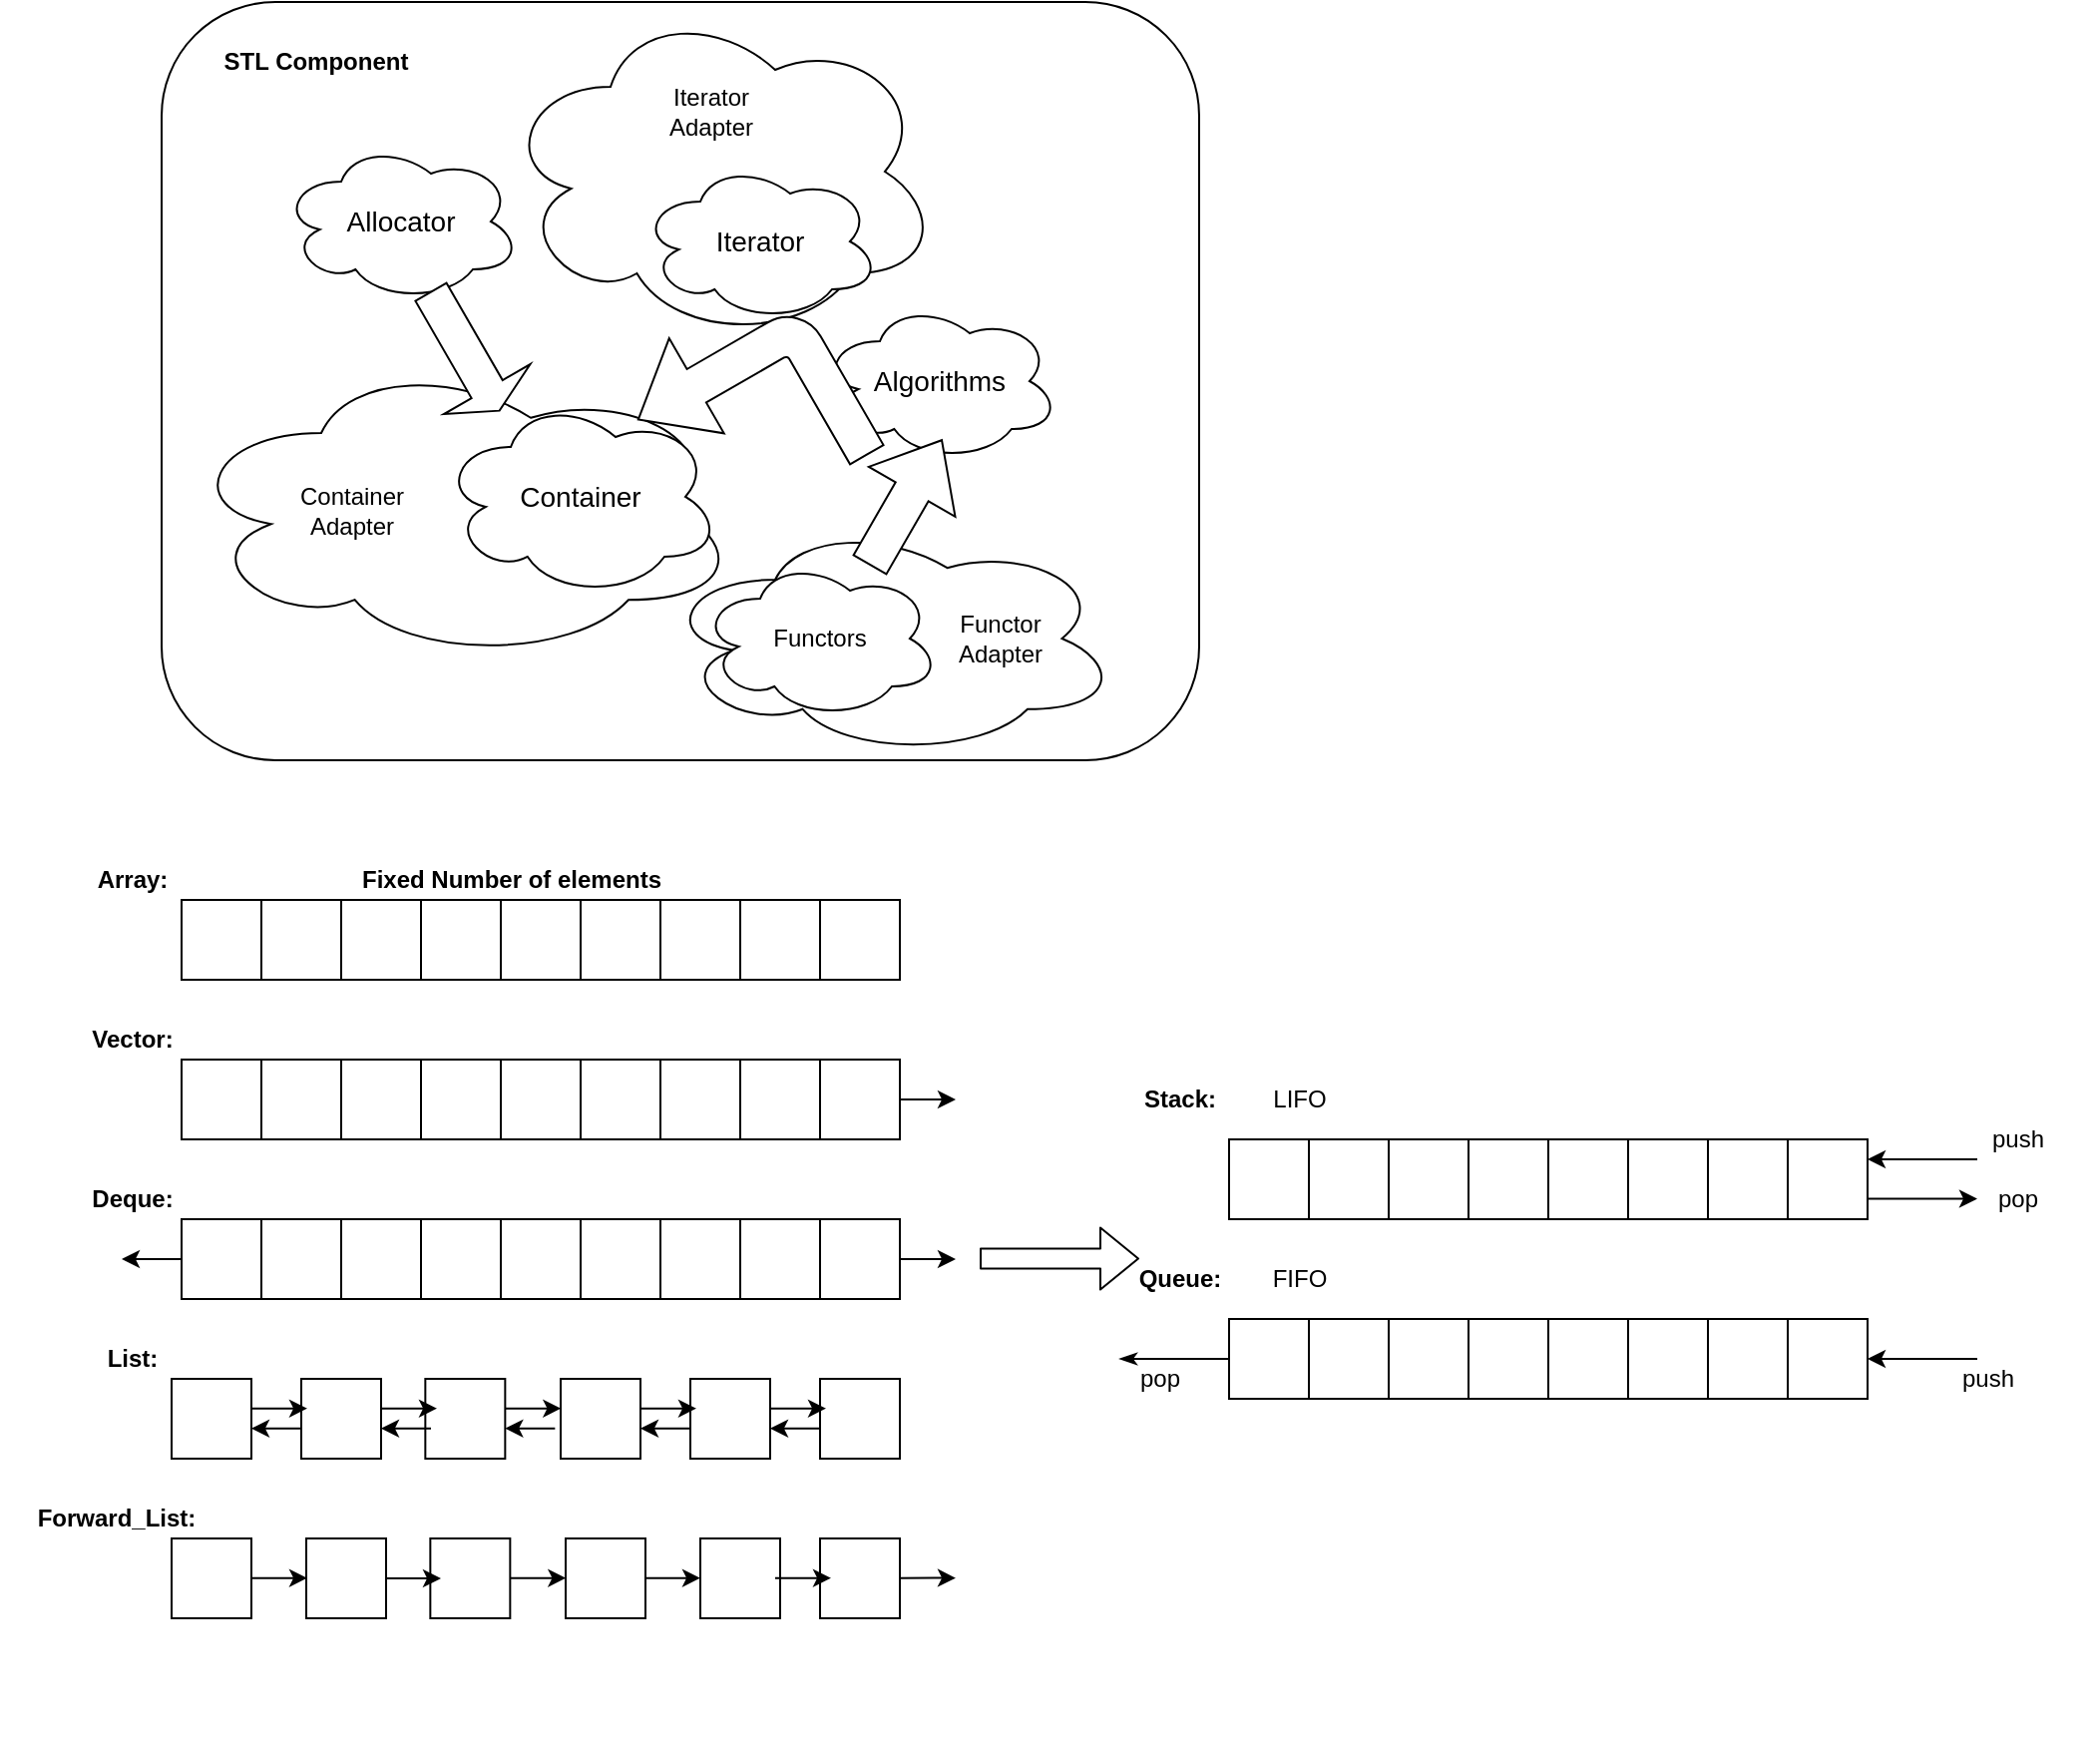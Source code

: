 <mxfile version="13.0.3" type="device"><diagram id="p9iQsrHUr8cOM8Td--BD" name="Page-1"><mxGraphModel dx="1185" dy="680" grid="1" gridSize="10" guides="1" tooltips="1" connect="1" arrows="1" fold="1" page="1" pageScale="1" pageWidth="850" pageHeight="1100" math="0" shadow="0"><root><mxCell id="0"/><mxCell id="1" parent="0"/><mxCell id="2HLlJAfCvkjB3-371TdX-143" value="" style="whiteSpace=wrap;html=1;strokeColor=#FFFFFF;" vertex="1" parent="1"><mxGeometry x="30" y="590" width="1050" height="470" as="geometry"/></mxCell><mxCell id="4HQBpeaC9YouqP2yK7hM-25" value="" style="whiteSpace=wrap;html=1;rounded=1;" parent="1" vertex="1"><mxGeometry x="110" y="190" width="520" height="380" as="geometry"/></mxCell><mxCell id="4HQBpeaC9YouqP2yK7hM-23" value="" style="ellipse;shape=cloud;whiteSpace=wrap;html=1;rounded=1;" parent="1" vertex="1"><mxGeometry x="280" y="190" width="220" height="170" as="geometry"/></mxCell><mxCell id="4HQBpeaC9YouqP2yK7hM-21" value="" style="ellipse;shape=cloud;whiteSpace=wrap;html=1;rounded=1;" parent="1" vertex="1"><mxGeometry x="360" y="450" width="230" height="118" as="geometry"/></mxCell><mxCell id="4HQBpeaC9YouqP2yK7hM-19" value="" style="ellipse;shape=cloud;whiteSpace=wrap;html=1;rounded=1;" parent="1" vertex="1"><mxGeometry x="120" y="367.99" width="280" height="152.01" as="geometry"/></mxCell><mxCell id="4HQBpeaC9YouqP2yK7hM-1" value="&lt;font style=&quot;font-size: 14px&quot;&gt;Allocator&lt;/font&gt;" style="ellipse;shape=cloud;whiteSpace=wrap;html=1;" parent="1" vertex="1"><mxGeometry x="170" y="260" width="120" height="80" as="geometry"/></mxCell><mxCell id="4HQBpeaC9YouqP2yK7hM-2" value="&lt;font style=&quot;font-size: 14px&quot;&gt;Iterator&lt;/font&gt;" style="ellipse;shape=cloud;whiteSpace=wrap;html=1;" parent="1" vertex="1"><mxGeometry x="350" y="270" width="120" height="80" as="geometry"/></mxCell><mxCell id="4HQBpeaC9YouqP2yK7hM-4" value="&lt;font style=&quot;font-size: 14px&quot;&gt;Container&lt;/font&gt;" style="ellipse;shape=cloud;whiteSpace=wrap;html=1;" parent="1" vertex="1"><mxGeometry x="250" y="387.99" width="140" height="100" as="geometry"/></mxCell><mxCell id="4HQBpeaC9YouqP2yK7hM-5" value="&lt;font style=&quot;font-size: 14px&quot;&gt;Algorithms&lt;/font&gt;" style="ellipse;shape=cloud;whiteSpace=wrap;html=1;" parent="1" vertex="1"><mxGeometry x="440" y="340" width="120" height="80" as="geometry"/></mxCell><mxCell id="4HQBpeaC9YouqP2yK7hM-6" value="Functors" style="ellipse;shape=cloud;whiteSpace=wrap;html=1;" parent="1" vertex="1"><mxGeometry x="380" y="469" width="120" height="80" as="geometry"/></mxCell><mxCell id="4HQBpeaC9YouqP2yK7hM-7" value="" style="html=1;shadow=0;dashed=0;align=center;verticalAlign=middle;shape=mxgraph.arrows2.arrow;dy=0.64;dx=12.47;direction=south;notch=0;rotation=-30;" parent="1" vertex="1"><mxGeometry x="237.17" y="330.76" width="50" height="68.66" as="geometry"/></mxCell><mxCell id="4HQBpeaC9YouqP2yK7hM-15" value="" style="html=1;shadow=0;dashed=0;align=center;verticalAlign=middle;shape=mxgraph.arrows2.arrow;dy=0.62;dx=29.82;direction=south;notch=0;rotation=-150;" parent="1" vertex="1"><mxGeometry x="458" y="404.77" width="50" height="72.01" as="geometry"/></mxCell><mxCell id="4HQBpeaC9YouqP2yK7hM-18" value="" style="html=1;shadow=0;dashed=0;align=center;verticalAlign=middle;shape=mxgraph.arrows2.bendArrow;dy=9.66;dx=33.72;notch=0;arrowHead=55;rounded=1;direction=west;flipV=1;rotation=-30;" parent="1" vertex="1"><mxGeometry x="353.47" y="343.71" width="100" height="100" as="geometry"/></mxCell><mxCell id="4HQBpeaC9YouqP2yK7hM-20" value="Container&lt;br&gt;Adapter" style="text;html=1;align=center;verticalAlign=middle;resizable=0;points=[];autosize=1;" parent="1" vertex="1"><mxGeometry x="170" y="430" width="70" height="30" as="geometry"/></mxCell><mxCell id="4HQBpeaC9YouqP2yK7hM-22" value="Functor&lt;br&gt;Adapter" style="text;html=1;align=center;verticalAlign=middle;resizable=0;points=[];autosize=1;" parent="1" vertex="1"><mxGeometry x="500" y="494" width="60" height="30" as="geometry"/></mxCell><mxCell id="4HQBpeaC9YouqP2yK7hM-24" value="Iterator&lt;br&gt;Adapter" style="text;html=1;align=center;verticalAlign=middle;resizable=0;points=[];autosize=1;" parent="1" vertex="1"><mxGeometry x="355" y="230" width="60" height="30" as="geometry"/></mxCell><mxCell id="4HQBpeaC9YouqP2yK7hM-26" value="&lt;b&gt;STL Component&lt;/b&gt;" style="text;html=1;align=center;verticalAlign=middle;resizable=0;points=[];autosize=1;" parent="1" vertex="1"><mxGeometry x="132.17" y="210" width="110" height="20" as="geometry"/></mxCell><mxCell id="2HLlJAfCvkjB3-371TdX-1" value="" style="rounded=0;whiteSpace=wrap;html=1;" vertex="1" parent="1"><mxGeometry x="120" y="640" width="360" height="40" as="geometry"/></mxCell><mxCell id="2HLlJAfCvkjB3-371TdX-2" value="" style="rounded=0;whiteSpace=wrap;html=1;" vertex="1" parent="1"><mxGeometry x="120" y="640" width="40" height="40" as="geometry"/></mxCell><mxCell id="2HLlJAfCvkjB3-371TdX-3" value="" style="rounded=0;whiteSpace=wrap;html=1;" vertex="1" parent="1"><mxGeometry x="160" y="640" width="40" height="40" as="geometry"/></mxCell><mxCell id="2HLlJAfCvkjB3-371TdX-4" value="" style="rounded=0;whiteSpace=wrap;html=1;" vertex="1" parent="1"><mxGeometry x="200" y="640" width="40" height="40" as="geometry"/></mxCell><mxCell id="2HLlJAfCvkjB3-371TdX-5" value="" style="rounded=0;whiteSpace=wrap;html=1;" vertex="1" parent="1"><mxGeometry x="240" y="640" width="40" height="40" as="geometry"/></mxCell><mxCell id="2HLlJAfCvkjB3-371TdX-6" value="" style="rounded=0;whiteSpace=wrap;html=1;" vertex="1" parent="1"><mxGeometry x="280" y="640" width="40" height="40" as="geometry"/></mxCell><mxCell id="2HLlJAfCvkjB3-371TdX-7" value="" style="rounded=0;whiteSpace=wrap;html=1;" vertex="1" parent="1"><mxGeometry x="320" y="640" width="40" height="40" as="geometry"/></mxCell><mxCell id="2HLlJAfCvkjB3-371TdX-8" value="" style="rounded=0;whiteSpace=wrap;html=1;" vertex="1" parent="1"><mxGeometry x="360" y="640" width="40" height="40" as="geometry"/></mxCell><mxCell id="2HLlJAfCvkjB3-371TdX-9" value="" style="rounded=0;whiteSpace=wrap;html=1;" vertex="1" parent="1"><mxGeometry x="400" y="640" width="40" height="40" as="geometry"/></mxCell><mxCell id="2HLlJAfCvkjB3-371TdX-10" value="" style="rounded=0;whiteSpace=wrap;html=1;" vertex="1" parent="1"><mxGeometry x="440" y="640" width="40" height="40" as="geometry"/></mxCell><mxCell id="2HLlJAfCvkjB3-371TdX-11" value="&lt;b&gt;Array:&lt;/b&gt;" style="text;html=1;align=center;verticalAlign=middle;resizable=0;points=[];autosize=1;" vertex="1" parent="1"><mxGeometry x="70" y="620" width="50" height="20" as="geometry"/></mxCell><mxCell id="2HLlJAfCvkjB3-371TdX-12" value="&lt;b&gt;Fixed Number of elements&lt;/b&gt;" style="text;html=1;align=center;verticalAlign=middle;resizable=0;points=[];autosize=1;" vertex="1" parent="1"><mxGeometry x="200" y="620" width="170" height="20" as="geometry"/></mxCell><mxCell id="2HLlJAfCvkjB3-371TdX-13" value="&lt;b&gt;Vector:&lt;/b&gt;" style="text;html=1;align=center;verticalAlign=middle;resizable=0;points=[];autosize=1;" vertex="1" parent="1"><mxGeometry x="65" y="700" width="60" height="20" as="geometry"/></mxCell><mxCell id="2HLlJAfCvkjB3-371TdX-14" value="" style="rounded=0;whiteSpace=wrap;html=1;" vertex="1" parent="1"><mxGeometry x="120" y="720" width="320" height="40" as="geometry"/></mxCell><mxCell id="2HLlJAfCvkjB3-371TdX-15" value="" style="rounded=0;whiteSpace=wrap;html=1;" vertex="1" parent="1"><mxGeometry x="120" y="720" width="40" height="40" as="geometry"/></mxCell><mxCell id="2HLlJAfCvkjB3-371TdX-16" value="" style="rounded=0;whiteSpace=wrap;html=1;" vertex="1" parent="1"><mxGeometry x="160" y="720" width="40" height="40" as="geometry"/></mxCell><mxCell id="2HLlJAfCvkjB3-371TdX-17" value="" style="rounded=0;whiteSpace=wrap;html=1;" vertex="1" parent="1"><mxGeometry x="200" y="720" width="40" height="40" as="geometry"/></mxCell><mxCell id="2HLlJAfCvkjB3-371TdX-18" value="" style="rounded=0;whiteSpace=wrap;html=1;" vertex="1" parent="1"><mxGeometry x="240" y="720" width="40" height="40" as="geometry"/></mxCell><mxCell id="2HLlJAfCvkjB3-371TdX-19" value="" style="rounded=0;whiteSpace=wrap;html=1;" vertex="1" parent="1"><mxGeometry x="280" y="720" width="40" height="40" as="geometry"/></mxCell><mxCell id="2HLlJAfCvkjB3-371TdX-20" value="" style="rounded=0;whiteSpace=wrap;html=1;" vertex="1" parent="1"><mxGeometry x="320" y="720" width="40" height="40" as="geometry"/></mxCell><mxCell id="2HLlJAfCvkjB3-371TdX-21" value="" style="rounded=0;whiteSpace=wrap;html=1;" vertex="1" parent="1"><mxGeometry x="360" y="720" width="40" height="40" as="geometry"/></mxCell><mxCell id="2HLlJAfCvkjB3-371TdX-22" value="" style="rounded=0;whiteSpace=wrap;html=1;" vertex="1" parent="1"><mxGeometry x="400" y="720" width="40" height="40" as="geometry"/></mxCell><mxCell id="2HLlJAfCvkjB3-371TdX-27" value="" style="edgeStyle=orthogonalEdgeStyle;rounded=0;orthogonalLoop=1;jettySize=auto;html=1;" edge="1" parent="1" source="2HLlJAfCvkjB3-371TdX-23"><mxGeometry relative="1" as="geometry"><mxPoint x="508" y="740" as="targetPoint"/></mxGeometry></mxCell><mxCell id="2HLlJAfCvkjB3-371TdX-23" value="" style="rounded=0;whiteSpace=wrap;html=1;" vertex="1" parent="1"><mxGeometry x="440" y="720" width="40" height="40" as="geometry"/></mxCell><mxCell id="2HLlJAfCvkjB3-371TdX-28" value="&lt;b&gt;Deque:&lt;/b&gt;" style="text;html=1;align=center;verticalAlign=middle;resizable=0;points=[];autosize=1;" vertex="1" parent="1"><mxGeometry x="65" y="780" width="60" height="20" as="geometry"/></mxCell><mxCell id="2HLlJAfCvkjB3-371TdX-29" value="" style="rounded=0;whiteSpace=wrap;html=1;" vertex="1" parent="1"><mxGeometry x="120" y="800" width="320" height="40" as="geometry"/></mxCell><mxCell id="2HLlJAfCvkjB3-371TdX-41" value="" style="edgeStyle=orthogonalEdgeStyle;rounded=0;orthogonalLoop=1;jettySize=auto;html=1;" edge="1" parent="1" source="2HLlJAfCvkjB3-371TdX-30"><mxGeometry relative="1" as="geometry"><mxPoint x="90" y="820" as="targetPoint"/></mxGeometry></mxCell><mxCell id="2HLlJAfCvkjB3-371TdX-30" value="" style="rounded=0;whiteSpace=wrap;html=1;" vertex="1" parent="1"><mxGeometry x="120" y="800" width="40" height="40" as="geometry"/></mxCell><mxCell id="2HLlJAfCvkjB3-371TdX-31" value="" style="rounded=0;whiteSpace=wrap;html=1;" vertex="1" parent="1"><mxGeometry x="160" y="800" width="40" height="40" as="geometry"/></mxCell><mxCell id="2HLlJAfCvkjB3-371TdX-32" value="" style="rounded=0;whiteSpace=wrap;html=1;" vertex="1" parent="1"><mxGeometry x="200" y="800" width="40" height="40" as="geometry"/></mxCell><mxCell id="2HLlJAfCvkjB3-371TdX-33" value="" style="rounded=0;whiteSpace=wrap;html=1;" vertex="1" parent="1"><mxGeometry x="240" y="800" width="40" height="40" as="geometry"/></mxCell><mxCell id="2HLlJAfCvkjB3-371TdX-34" value="" style="rounded=0;whiteSpace=wrap;html=1;" vertex="1" parent="1"><mxGeometry x="280" y="800" width="40" height="40" as="geometry"/></mxCell><mxCell id="2HLlJAfCvkjB3-371TdX-35" value="" style="rounded=0;whiteSpace=wrap;html=1;" vertex="1" parent="1"><mxGeometry x="320" y="800" width="40" height="40" as="geometry"/></mxCell><mxCell id="2HLlJAfCvkjB3-371TdX-36" value="" style="rounded=0;whiteSpace=wrap;html=1;" vertex="1" parent="1"><mxGeometry x="360" y="800" width="40" height="40" as="geometry"/></mxCell><mxCell id="2HLlJAfCvkjB3-371TdX-37" value="" style="rounded=0;whiteSpace=wrap;html=1;" vertex="1" parent="1"><mxGeometry x="400" y="800" width="40" height="40" as="geometry"/></mxCell><mxCell id="2HLlJAfCvkjB3-371TdX-38" value="" style="edgeStyle=orthogonalEdgeStyle;rounded=0;orthogonalLoop=1;jettySize=auto;html=1;" edge="1" parent="1" source="2HLlJAfCvkjB3-371TdX-39"><mxGeometry relative="1" as="geometry"><mxPoint x="508" y="820" as="targetPoint"/></mxGeometry></mxCell><mxCell id="2HLlJAfCvkjB3-371TdX-39" value="" style="rounded=0;whiteSpace=wrap;html=1;" vertex="1" parent="1"><mxGeometry x="440" y="800" width="40" height="40" as="geometry"/></mxCell><mxCell id="2HLlJAfCvkjB3-371TdX-42" value="&lt;b&gt;List:&lt;/b&gt;" style="text;html=1;align=center;verticalAlign=middle;resizable=0;points=[];autosize=1;" vertex="1" parent="1"><mxGeometry x="75" y="860" width="40" height="20" as="geometry"/></mxCell><mxCell id="2HLlJAfCvkjB3-371TdX-45" value="" style="rounded=0;whiteSpace=wrap;html=1;" vertex="1" parent="1"><mxGeometry x="115" y="880" width="40" height="40" as="geometry"/></mxCell><mxCell id="2HLlJAfCvkjB3-371TdX-46" value="" style="rounded=0;whiteSpace=wrap;html=1;" vertex="1" parent="1"><mxGeometry x="242.17" y="880" width="40" height="40" as="geometry"/></mxCell><mxCell id="2HLlJAfCvkjB3-371TdX-47" value="" style="rounded=0;whiteSpace=wrap;html=1;" vertex="1" parent="1"><mxGeometry x="310" y="880" width="40" height="40" as="geometry"/></mxCell><mxCell id="2HLlJAfCvkjB3-371TdX-48" value="" style="rounded=0;whiteSpace=wrap;html=1;" vertex="1" parent="1"><mxGeometry x="375" y="880" width="40" height="40" as="geometry"/></mxCell><mxCell id="2HLlJAfCvkjB3-371TdX-49" value="" style="rounded=0;whiteSpace=wrap;html=1;" vertex="1" parent="1"><mxGeometry x="440" y="880" width="40" height="40" as="geometry"/></mxCell><mxCell id="2HLlJAfCvkjB3-371TdX-56" value="" style="rounded=0;whiteSpace=wrap;html=1;" vertex="1" parent="1"><mxGeometry x="180" y="880" width="40" height="40" as="geometry"/></mxCell><mxCell id="2HLlJAfCvkjB3-371TdX-57" value="" style="edgeStyle=orthogonalEdgeStyle;rounded=0;orthogonalLoop=1;jettySize=auto;html=1;" edge="1" parent="1"><mxGeometry relative="1" as="geometry"><mxPoint x="443" y="894.83" as="targetPoint"/><mxPoint x="415" y="894.83" as="sourcePoint"/></mxGeometry></mxCell><mxCell id="2HLlJAfCvkjB3-371TdX-58" value="" style="edgeStyle=orthogonalEdgeStyle;rounded=0;orthogonalLoop=1;jettySize=auto;html=1;startArrow=classic;startFill=1;endArrow=none;endFill=0;" edge="1" parent="1"><mxGeometry relative="1" as="geometry"><mxPoint x="440" y="904.83" as="targetPoint"/><mxPoint x="415" y="904.83" as="sourcePoint"/></mxGeometry></mxCell><mxCell id="2HLlJAfCvkjB3-371TdX-59" value="" style="edgeStyle=orthogonalEdgeStyle;rounded=0;orthogonalLoop=1;jettySize=auto;html=1;" edge="1" parent="1"><mxGeometry relative="1" as="geometry"><mxPoint x="378" y="894.83" as="targetPoint"/><mxPoint x="350" y="894.83" as="sourcePoint"/></mxGeometry></mxCell><mxCell id="2HLlJAfCvkjB3-371TdX-60" value="" style="edgeStyle=orthogonalEdgeStyle;rounded=0;orthogonalLoop=1;jettySize=auto;html=1;startArrow=classic;startFill=1;endArrow=none;endFill=0;" edge="1" parent="1"><mxGeometry relative="1" as="geometry"><mxPoint x="375" y="904.83" as="targetPoint"/><mxPoint x="350" y="904.83" as="sourcePoint"/></mxGeometry></mxCell><mxCell id="2HLlJAfCvkjB3-371TdX-61" value="" style="edgeStyle=orthogonalEdgeStyle;rounded=0;orthogonalLoop=1;jettySize=auto;html=1;" edge="1" parent="1"><mxGeometry relative="1" as="geometry"><mxPoint x="310.17" y="894.83" as="targetPoint"/><mxPoint x="282.17" y="894.83" as="sourcePoint"/></mxGeometry></mxCell><mxCell id="2HLlJAfCvkjB3-371TdX-62" value="" style="edgeStyle=orthogonalEdgeStyle;rounded=0;orthogonalLoop=1;jettySize=auto;html=1;startArrow=classic;startFill=1;endArrow=none;endFill=0;" edge="1" parent="1"><mxGeometry relative="1" as="geometry"><mxPoint x="307.17" y="904.83" as="targetPoint"/><mxPoint x="282.17" y="904.83" as="sourcePoint"/></mxGeometry></mxCell><mxCell id="2HLlJAfCvkjB3-371TdX-64" value="" style="edgeStyle=orthogonalEdgeStyle;rounded=0;orthogonalLoop=1;jettySize=auto;html=1;" edge="1" parent="1"><mxGeometry relative="1" as="geometry"><mxPoint x="248.0" y="894.83" as="targetPoint"/><mxPoint x="220.0" y="894.83" as="sourcePoint"/></mxGeometry></mxCell><mxCell id="2HLlJAfCvkjB3-371TdX-65" value="" style="edgeStyle=orthogonalEdgeStyle;rounded=0;orthogonalLoop=1;jettySize=auto;html=1;startArrow=classic;startFill=1;endArrow=none;endFill=0;" edge="1" parent="1"><mxGeometry relative="1" as="geometry"><mxPoint x="245.0" y="904.83" as="targetPoint"/><mxPoint x="220.0" y="904.83" as="sourcePoint"/></mxGeometry></mxCell><mxCell id="2HLlJAfCvkjB3-371TdX-66" value="" style="edgeStyle=orthogonalEdgeStyle;rounded=0;orthogonalLoop=1;jettySize=auto;html=1;" edge="1" parent="1"><mxGeometry relative="1" as="geometry"><mxPoint x="183" y="894.83" as="targetPoint"/><mxPoint x="155" y="894.83" as="sourcePoint"/></mxGeometry></mxCell><mxCell id="2HLlJAfCvkjB3-371TdX-67" value="" style="edgeStyle=orthogonalEdgeStyle;rounded=0;orthogonalLoop=1;jettySize=auto;html=1;startArrow=classic;startFill=1;endArrow=none;endFill=0;" edge="1" parent="1"><mxGeometry relative="1" as="geometry"><mxPoint x="180" y="904.83" as="targetPoint"/><mxPoint x="155" y="904.83" as="sourcePoint"/></mxGeometry></mxCell><mxCell id="2HLlJAfCvkjB3-371TdX-88" value="&lt;b&gt;Forward_List:&lt;/b&gt;" style="text;html=1;align=center;verticalAlign=middle;resizable=0;points=[];autosize=1;" vertex="1" parent="1"><mxGeometry x="42.17" y="940" width="90" height="20" as="geometry"/></mxCell><mxCell id="2HLlJAfCvkjB3-371TdX-89" value="" style="rounded=0;whiteSpace=wrap;html=1;" vertex="1" parent="1"><mxGeometry x="115" y="960" width="40" height="40" as="geometry"/></mxCell><mxCell id="2HLlJAfCvkjB3-371TdX-90" value="" style="rounded=0;whiteSpace=wrap;html=1;" vertex="1" parent="1"><mxGeometry x="244.67" y="960" width="40" height="40" as="geometry"/></mxCell><mxCell id="2HLlJAfCvkjB3-371TdX-91" value="" style="rounded=0;whiteSpace=wrap;html=1;" vertex="1" parent="1"><mxGeometry x="312.5" y="960" width="40" height="40" as="geometry"/></mxCell><mxCell id="2HLlJAfCvkjB3-371TdX-92" value="" style="rounded=0;whiteSpace=wrap;html=1;" vertex="1" parent="1"><mxGeometry x="380" y="960" width="40" height="40" as="geometry"/></mxCell><mxCell id="2HLlJAfCvkjB3-371TdX-93" value="" style="rounded=0;whiteSpace=wrap;html=1;" vertex="1" parent="1"><mxGeometry x="440" y="960" width="40" height="40" as="geometry"/></mxCell><mxCell id="2HLlJAfCvkjB3-371TdX-94" value="" style="rounded=0;whiteSpace=wrap;html=1;" vertex="1" parent="1"><mxGeometry x="182.5" y="960" width="40" height="40" as="geometry"/></mxCell><mxCell id="2HLlJAfCvkjB3-371TdX-95" value="" style="edgeStyle=orthogonalEdgeStyle;rounded=0;orthogonalLoop=1;jettySize=auto;html=1;" edge="1" parent="1"><mxGeometry relative="1" as="geometry"><mxPoint x="445.5" y="979.83" as="targetPoint"/><mxPoint x="417.5" y="979.83" as="sourcePoint"/></mxGeometry></mxCell><mxCell id="2HLlJAfCvkjB3-371TdX-97" value="" style="edgeStyle=orthogonalEdgeStyle;rounded=0;orthogonalLoop=1;jettySize=auto;html=1;" edge="1" parent="1"><mxGeometry relative="1" as="geometry"><mxPoint x="380" y="979.83" as="targetPoint"/><mxPoint x="352" y="979.83" as="sourcePoint"/></mxGeometry></mxCell><mxCell id="2HLlJAfCvkjB3-371TdX-99" value="" style="edgeStyle=orthogonalEdgeStyle;rounded=0;orthogonalLoop=1;jettySize=auto;html=1;" edge="1" parent="1"><mxGeometry relative="1" as="geometry"><mxPoint x="312.67" y="979.83" as="targetPoint"/><mxPoint x="284.67" y="979.83" as="sourcePoint"/></mxGeometry></mxCell><mxCell id="2HLlJAfCvkjB3-371TdX-101" value="" style="edgeStyle=orthogonalEdgeStyle;rounded=0;orthogonalLoop=1;jettySize=auto;html=1;" edge="1" parent="1"><mxGeometry relative="1" as="geometry"><mxPoint x="250" y="979.83" as="targetPoint"/><mxPoint x="222" y="980" as="sourcePoint"/></mxGeometry></mxCell><mxCell id="2HLlJAfCvkjB3-371TdX-103" value="" style="edgeStyle=orthogonalEdgeStyle;rounded=0;orthogonalLoop=1;jettySize=auto;html=1;" edge="1" parent="1"><mxGeometry relative="1" as="geometry"><mxPoint x="183" y="979.83" as="targetPoint"/><mxPoint x="155" y="979.83" as="sourcePoint"/></mxGeometry></mxCell><mxCell id="2HLlJAfCvkjB3-371TdX-107" value="" style="edgeStyle=orthogonalEdgeStyle;rounded=0;orthogonalLoop=1;jettySize=auto;html=1;" edge="1" parent="1"><mxGeometry relative="1" as="geometry"><mxPoint x="508" y="979.83" as="targetPoint"/><mxPoint x="480" y="979.83" as="sourcePoint"/><Array as="points"><mxPoint x="497.5" y="980"/><mxPoint x="497.5" y="980"/></Array></mxGeometry></mxCell><mxCell id="2HLlJAfCvkjB3-371TdX-108" value="" style="shape=flexArrow;endArrow=classic;html=1;" edge="1" parent="1"><mxGeometry width="50" height="50" relative="1" as="geometry"><mxPoint x="520" y="819.76" as="sourcePoint"/><mxPoint x="600" y="819.76" as="targetPoint"/></mxGeometry></mxCell><mxCell id="2HLlJAfCvkjB3-371TdX-109" value="&lt;b&gt;Stack:&lt;/b&gt;" style="text;html=1;align=center;verticalAlign=middle;resizable=0;points=[];autosize=1;" vertex="1" parent="1"><mxGeometry x="595" y="730" width="50" height="20" as="geometry"/></mxCell><mxCell id="2HLlJAfCvkjB3-371TdX-110" value="" style="rounded=0;whiteSpace=wrap;html=1;" vertex="1" parent="1"><mxGeometry x="645" y="760" width="320" height="40" as="geometry"/></mxCell><mxCell id="2HLlJAfCvkjB3-371TdX-112" value="" style="rounded=0;whiteSpace=wrap;html=1;" vertex="1" parent="1"><mxGeometry x="645" y="760" width="40" height="40" as="geometry"/></mxCell><mxCell id="2HLlJAfCvkjB3-371TdX-113" value="" style="rounded=0;whiteSpace=wrap;html=1;" vertex="1" parent="1"><mxGeometry x="685" y="760" width="40" height="40" as="geometry"/></mxCell><mxCell id="2HLlJAfCvkjB3-371TdX-114" value="" style="rounded=0;whiteSpace=wrap;html=1;" vertex="1" parent="1"><mxGeometry x="725" y="760" width="40" height="40" as="geometry"/></mxCell><mxCell id="2HLlJAfCvkjB3-371TdX-115" value="" style="rounded=0;whiteSpace=wrap;html=1;" vertex="1" parent="1"><mxGeometry x="765" y="760" width="40" height="40" as="geometry"/></mxCell><mxCell id="2HLlJAfCvkjB3-371TdX-116" value="" style="rounded=0;whiteSpace=wrap;html=1;" vertex="1" parent="1"><mxGeometry x="805" y="760" width="40" height="40" as="geometry"/></mxCell><mxCell id="2HLlJAfCvkjB3-371TdX-117" value="" style="rounded=0;whiteSpace=wrap;html=1;" vertex="1" parent="1"><mxGeometry x="845" y="760" width="40" height="40" as="geometry"/></mxCell><mxCell id="2HLlJAfCvkjB3-371TdX-118" value="" style="rounded=0;whiteSpace=wrap;html=1;" vertex="1" parent="1"><mxGeometry x="885" y="760" width="40" height="40" as="geometry"/></mxCell><mxCell id="2HLlJAfCvkjB3-371TdX-119" value="" style="rounded=0;whiteSpace=wrap;html=1;" vertex="1" parent="1"><mxGeometry x="925" y="760" width="40" height="40" as="geometry"/></mxCell><mxCell id="2HLlJAfCvkjB3-371TdX-122" value="" style="edgeStyle=orthogonalEdgeStyle;rounded=0;orthogonalLoop=1;jettySize=auto;html=1;startArrow=none;startFill=0;endArrow=classic;endFill=1;" edge="1" parent="1" target="2HLlJAfCvkjB3-371TdX-119"><mxGeometry relative="1" as="geometry"><mxPoint x="1020" y="770" as="sourcePoint"/><Array as="points"><mxPoint x="1020" y="770"/></Array></mxGeometry></mxCell><mxCell id="2HLlJAfCvkjB3-371TdX-124" value="push" style="text;html=1;align=center;verticalAlign=middle;resizable=0;points=[];autosize=1;" vertex="1" parent="1"><mxGeometry x="1020" y="750" width="40" height="20" as="geometry"/></mxCell><mxCell id="2HLlJAfCvkjB3-371TdX-125" value="" style="edgeStyle=orthogonalEdgeStyle;rounded=0;orthogonalLoop=1;jettySize=auto;html=1;startArrow=classic;startFill=1;endArrow=none;endFill=0;" edge="1" parent="1"><mxGeometry relative="1" as="geometry"><mxPoint x="1020" y="789.76" as="sourcePoint"/><mxPoint x="965" y="789.76" as="targetPoint"/><Array as="points"><mxPoint x="1000" y="789.76"/><mxPoint x="1000" y="789.76"/></Array></mxGeometry></mxCell><mxCell id="2HLlJAfCvkjB3-371TdX-126" value="pop" style="text;html=1;align=center;verticalAlign=middle;resizable=0;points=[];autosize=1;" vertex="1" parent="1"><mxGeometry x="1020" y="780" width="40" height="20" as="geometry"/></mxCell><mxCell id="2HLlJAfCvkjB3-371TdX-127" value="&lt;b&gt;Queue:&lt;/b&gt;" style="text;html=1;align=center;verticalAlign=middle;resizable=0;points=[];autosize=1;" vertex="1" parent="1"><mxGeometry x="590" y="820" width="60" height="20" as="geometry"/></mxCell><mxCell id="2HLlJAfCvkjB3-371TdX-128" value="" style="rounded=0;whiteSpace=wrap;html=1;" vertex="1" parent="1"><mxGeometry x="645" y="850" width="320" height="40" as="geometry"/></mxCell><mxCell id="2HLlJAfCvkjB3-371TdX-129" value="" style="rounded=0;whiteSpace=wrap;html=1;" vertex="1" parent="1"><mxGeometry x="645" y="850" width="40" height="40" as="geometry"/></mxCell><mxCell id="2HLlJAfCvkjB3-371TdX-130" value="" style="rounded=0;whiteSpace=wrap;html=1;" vertex="1" parent="1"><mxGeometry x="685" y="850" width="40" height="40" as="geometry"/></mxCell><mxCell id="2HLlJAfCvkjB3-371TdX-131" value="" style="rounded=0;whiteSpace=wrap;html=1;" vertex="1" parent="1"><mxGeometry x="725" y="850" width="40" height="40" as="geometry"/></mxCell><mxCell id="2HLlJAfCvkjB3-371TdX-132" value="" style="rounded=0;whiteSpace=wrap;html=1;" vertex="1" parent="1"><mxGeometry x="765" y="850" width="40" height="40" as="geometry"/></mxCell><mxCell id="2HLlJAfCvkjB3-371TdX-133" value="" style="rounded=0;whiteSpace=wrap;html=1;" vertex="1" parent="1"><mxGeometry x="805" y="850" width="40" height="40" as="geometry"/></mxCell><mxCell id="2HLlJAfCvkjB3-371TdX-134" value="" style="rounded=0;whiteSpace=wrap;html=1;" vertex="1" parent="1"><mxGeometry x="845" y="850" width="40" height="40" as="geometry"/></mxCell><mxCell id="2HLlJAfCvkjB3-371TdX-135" value="" style="rounded=0;whiteSpace=wrap;html=1;" vertex="1" parent="1"><mxGeometry x="885" y="850" width="40" height="40" as="geometry"/></mxCell><mxCell id="2HLlJAfCvkjB3-371TdX-136" value="" style="rounded=0;whiteSpace=wrap;html=1;" vertex="1" parent="1"><mxGeometry x="925" y="850" width="40" height="40" as="geometry"/></mxCell><mxCell id="2HLlJAfCvkjB3-371TdX-137" value="" style="edgeStyle=orthogonalEdgeStyle;rounded=0;orthogonalLoop=1;jettySize=auto;html=1;startArrow=none;startFill=0;endArrow=classic;endFill=1;" edge="1" parent="1" target="2HLlJAfCvkjB3-371TdX-136"><mxGeometry relative="1" as="geometry"><mxPoint x="1020" y="870" as="sourcePoint"/><Array as="points"><mxPoint x="1020" y="870"/></Array></mxGeometry></mxCell><mxCell id="2HLlJAfCvkjB3-371TdX-138" value="push" style="text;html=1;align=center;verticalAlign=middle;resizable=0;points=[];autosize=1;" vertex="1" parent="1"><mxGeometry x="1005" y="870" width="40" height="20" as="geometry"/></mxCell><mxCell id="2HLlJAfCvkjB3-371TdX-139" value="" style="edgeStyle=orthogonalEdgeStyle;rounded=0;orthogonalLoop=1;jettySize=auto;html=1;startArrow=none;startFill=0;endArrow=classicThin;endFill=1;" edge="1" parent="1"><mxGeometry relative="1" as="geometry"><mxPoint x="645" y="870" as="sourcePoint"/><mxPoint x="590" y="870" as="targetPoint"/><Array as="points"><mxPoint x="625" y="870"/><mxPoint x="625" y="870"/></Array></mxGeometry></mxCell><mxCell id="2HLlJAfCvkjB3-371TdX-140" value="pop" style="text;html=1;align=center;verticalAlign=middle;resizable=0;points=[];autosize=1;" vertex="1" parent="1"><mxGeometry x="590" y="870" width="40" height="20" as="geometry"/></mxCell><mxCell id="2HLlJAfCvkjB3-371TdX-141" value="LIFO" style="text;html=1;align=center;verticalAlign=middle;resizable=0;points=[];autosize=1;" vertex="1" parent="1"><mxGeometry x="660" y="730" width="40" height="20" as="geometry"/></mxCell><mxCell id="2HLlJAfCvkjB3-371TdX-142" value="FIFO" style="text;html=1;align=center;verticalAlign=middle;resizable=0;points=[];autosize=1;" vertex="1" parent="1"><mxGeometry x="660" y="820" width="40" height="20" as="geometry"/></mxCell></root></mxGraphModel></diagram></mxfile>